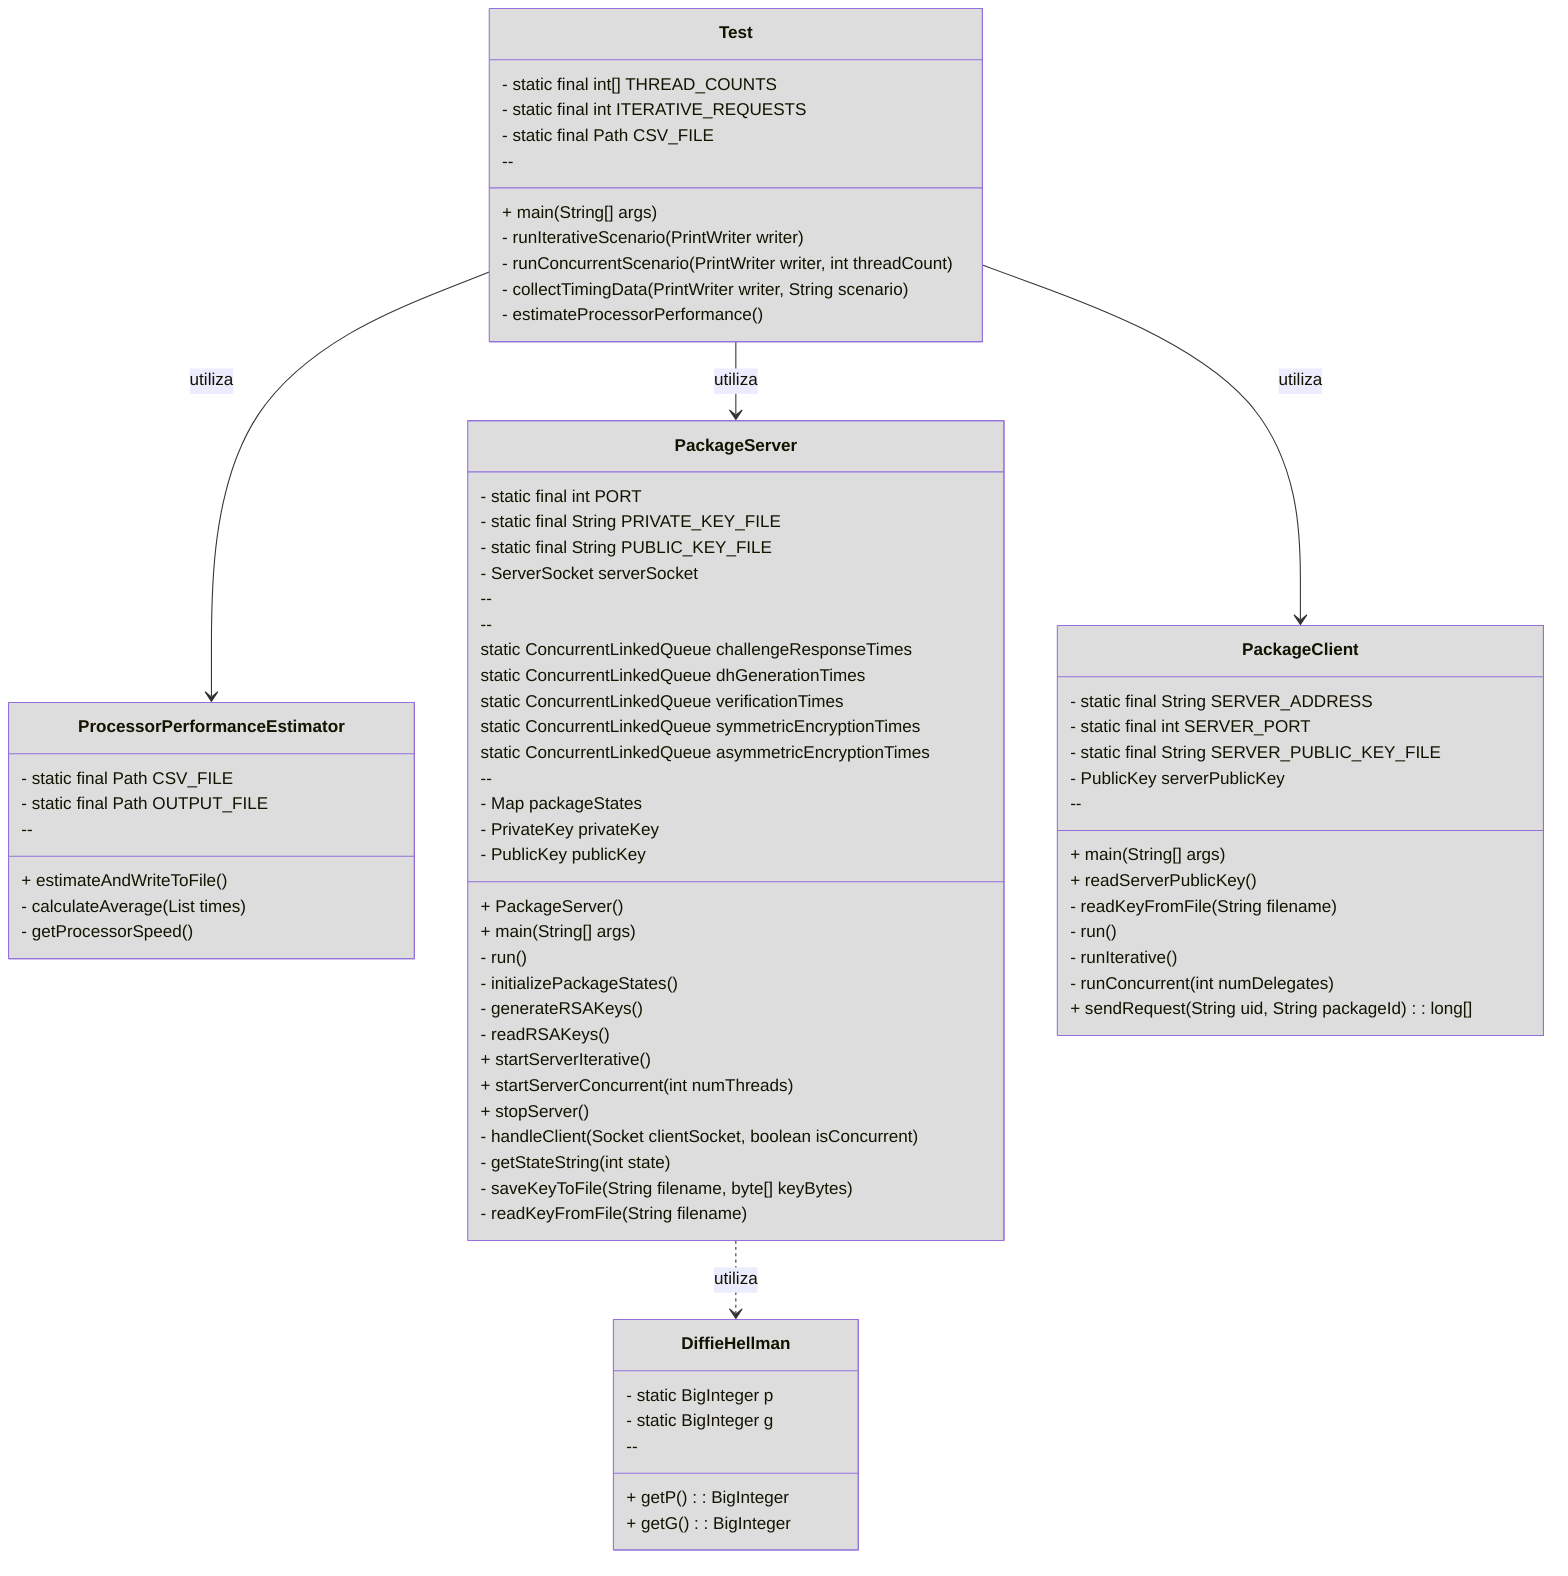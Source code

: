classDiagram
direction TB
class Test {
    - static final int[] THREAD_COUNTS
    - static final int ITERATIVE_REQUESTS
    - static final Path CSV_FILE
    --
    + main(String[] args)
    - runIterativeScenario(PrintWriter writer)
    - runConcurrentScenario(PrintWriter writer, int threadCount)
    - collectTimingData(PrintWriter writer, String scenario)
    - estimateProcessorPerformance()
}
style Test fill:#DDDDDD

class ProcessorPerformanceEstimator {
    - static final Path CSV_FILE
    - static final Path OUTPUT_FILE
    --
    + estimateAndWriteToFile()
    - calculateAverage(List<Long> times)
    - getProcessorSpeed()
}
style ProcessorPerformanceEstimator fill:#DDDDDD

class PackageServer {
    - static final int PORT
    - static final String PRIVATE_KEY_FILE
    - static final String PUBLIC_KEY_FILE
    - ServerSocket serverSocket
    --
    + PackageServer()
    + main(String[] args)
    - run()
    - initializePackageStates()
    - generateRSAKeys()
    - readRSAKeys()
    + startServerIterative()
    + startServerConcurrent(int numThreads)
    + stopServer()
    - handleClient(Socket clientSocket, boolean isConcurrent)
    - getStateString(int state)
    - saveKeyToFile(String filename, byte[] keyBytes)
    - readKeyFromFile(String filename)
    --
    static ConcurrentLinkedQueue<Long> challengeResponseTimes
    static ConcurrentLinkedQueue<Long> dhGenerationTimes
    static ConcurrentLinkedQueue<Long> verificationTimes
    static ConcurrentLinkedQueue<Long> symmetricEncryptionTimes
    static ConcurrentLinkedQueue<Long> asymmetricEncryptionTimes
    --
    - Map<String, Integer> packageStates
    - PrivateKey privateKey
    - PublicKey publicKey
}
style PackageServer fill:#DDDDDD

class PackageClient {
    - static final String SERVER_ADDRESS
    - static final int SERVER_PORT
    - static final String SERVER_PUBLIC_KEY_FILE
    - PublicKey serverPublicKey
    --
    + main(String[] args)
    + readServerPublicKey()
    - readKeyFromFile(String filename)
    - run()
    - runIterative()
    - runConcurrent(int numDelegates)
    + sendRequest(String uid, String packageId) : long[]
}
style PackageClient fill:#DDDDDD

class DiffieHellman {
    - static BigInteger p
    - static BigInteger g
    --
    + getP() : BigInteger
    + getG() : BigInteger
}
style DiffieHellman fill:#DDDDDD

Test --> PackageServer : utiliza
Test --> PackageClient : utiliza
Test --> ProcessorPerformanceEstimator : utiliza
PackageServer ..> DiffieHellman : utiliza